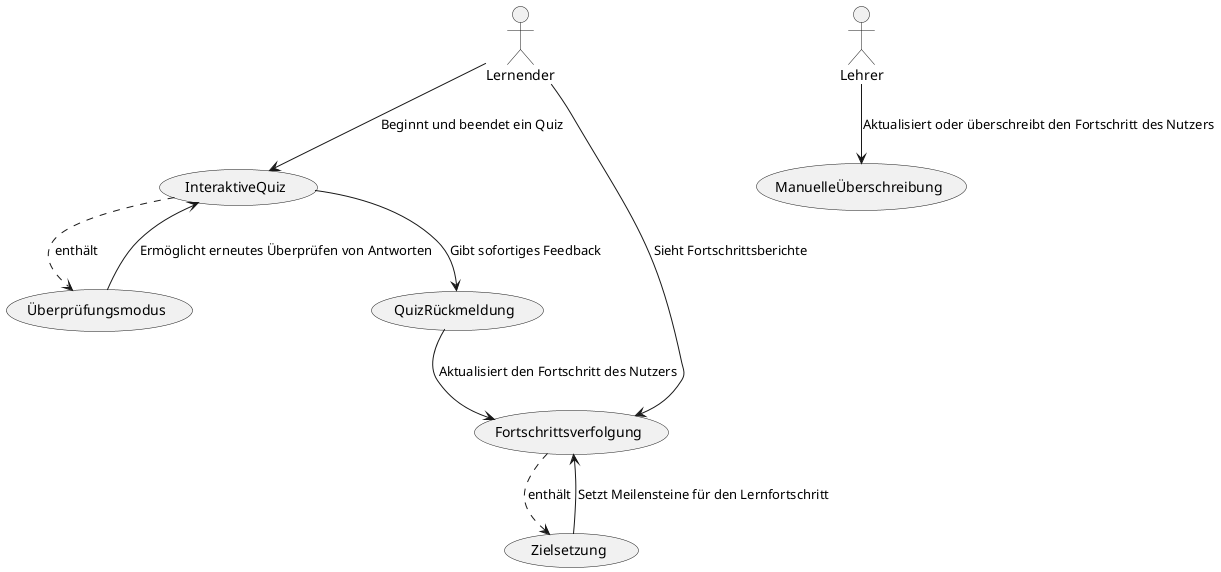 @startuml
top to bottom direction

actor Lernender as L
actor Lehrer as E

L --> (InteraktiveQuiz): "Beginnt und beendet ein Quiz"
(InteraktiveQuiz) --> (QuizRückmeldung): "Gibt sofortiges Feedback"
(QuizRückmeldung) --> (Fortschrittsverfolgung): "Aktualisiert den Fortschritt des Nutzers"

L --> (Fortschrittsverfolgung): "Sieht Fortschrittsberichte"

E --> (ManuelleÜberschreibung): "Aktualisiert oder überschreibt den Fortschritt des Nutzers"

(InteraktiveQuiz) .> (Überprüfungsmodus): "enthält"
(Überprüfungsmodus) --> (InteraktiveQuiz): "Ermöglicht erneutes Überprüfen von Antworten"

(Fortschrittsverfolgung) .> (Zielsetzung): "enthält"
(Zielsetzung) --> (Fortschrittsverfolgung): "Setzt Meilensteine für den Lernfortschritt"

@enduml
